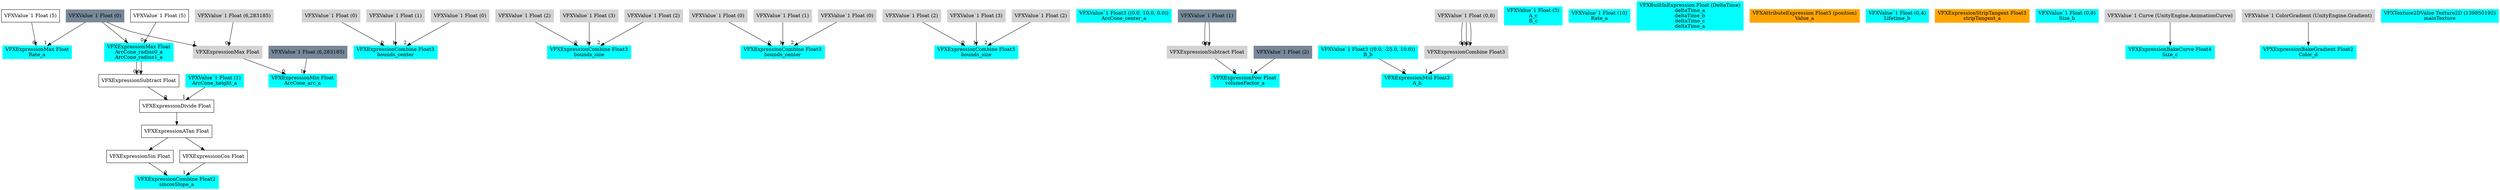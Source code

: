 digraph G {
node0 [shape="box" color="cyan" style="filled" label="VFXExpressionMax Float
Rate_a"]
node1 [shape="box" label="VFXValue`1 Float (5)"]
node2 [shape="box" color="lightslategray" style="filled" label="VFXValue`1 Float (0)"]
node3 [shape="box" color="cyan" style="filled" label="VFXExpressionCombine Float3
bounds_center"]
node4 [shape="box" color="lightgray" style="filled" label="VFXValue`1 Float (0)"]
node5 [shape="box" color="lightgray" style="filled" label="VFXValue`1 Float (1)"]
node6 [shape="box" color="lightgray" style="filled" label="VFXValue`1 Float (0)"]
node7 [shape="box" color="cyan" style="filled" label="VFXExpressionCombine Float3
bounds_size"]
node8 [shape="box" color="lightgray" style="filled" label="VFXValue`1 Float (2)"]
node9 [shape="box" color="lightgray" style="filled" label="VFXValue`1 Float (3)"]
node10 [shape="box" color="lightgray" style="filled" label="VFXValue`1 Float (2)"]
node11 [shape="box" color="cyan" style="filled" label="VFXExpressionCombine Float3
bounds_center"]
node12 [shape="box" color="lightgray" style="filled" label="VFXValue`1 Float (0)"]
node13 [shape="box" color="lightgray" style="filled" label="VFXValue`1 Float (1)"]
node14 [shape="box" color="lightgray" style="filled" label="VFXValue`1 Float (0)"]
node15 [shape="box" color="cyan" style="filled" label="VFXExpressionCombine Float3
bounds_size"]
node16 [shape="box" color="lightgray" style="filled" label="VFXValue`1 Float (2)"]
node17 [shape="box" color="lightgray" style="filled" label="VFXValue`1 Float (3)"]
node18 [shape="box" color="lightgray" style="filled" label="VFXValue`1 Float (2)"]
node19 [shape="box" color="cyan" style="filled" label="VFXValue`1 Float3 ((0.0, 10.0, 0.0))
ArcCone_center_a"]
node20 [shape="box" color="cyan" style="filled" label="VFXExpressionMax Float
ArcCone_radius0_a
ArcCone_radius1_a"]
node21 [shape="box" label="VFXValue`1 Float (5)"]
node22 [shape="box" color="cyan" style="filled" label="VFXValue`1 Float (1)
ArcCone_height_a"]
node23 [shape="box" color="cyan" style="filled" label="VFXExpressionMin Float
ArcCone_arc_a"]
node24 [shape="box" color="lightgray" style="filled" label="VFXExpressionMax Float"]
node25 [shape="box" color="lightgray" style="filled" label="VFXValue`1 Float (6,283185)"]
node26 [shape="box" color="lightslategray" style="filled" label="VFXValue`1 Float (6,283185)"]
node27 [shape="box" color="cyan" style="filled" label="VFXExpressionPow Float
volumeFactor_a"]
node28 [shape="box" color="lightgray" style="filled" label="VFXExpressionSubtract Float"]
node29 [shape="box" color="lightslategray" style="filled" label="VFXValue`1 Float (1)"]
node30 [shape="box" color="lightslategray" style="filled" label="VFXValue`1 Float (2)"]
node31 [shape="box" color="cyan" style="filled" label="VFXExpressionCombine Float2
sincosSlope_a"]
node32 [shape="box" label="VFXExpressionSin Float"]
node33 [shape="box" label="VFXExpressionATan Float"]
node34 [shape="box" label="VFXExpressionDivide Float"]
node35 [shape="box" label="VFXExpressionSubtract Float"]
node36 [shape="box" label="VFXExpressionCos Float"]
node37 [shape="box" color="cyan" style="filled" label="VFXExpressionMul Float3
A_b"]
node38 [shape="box" color="cyan" style="filled" label="VFXValue`1 Float3 ((0.0, -25.0, 10.0))
B_b"]
node39 [shape="box" color="lightgray" style="filled" label="VFXExpressionCombine Float3"]
node40 [shape="box" color="lightgray" style="filled" label="VFXValue`1 Float (0,8)"]
node41 [shape="box" color="cyan" style="filled" label="VFXValue`1 Float (3)
A_c
B_c"]
node42 [shape="box" color="cyan" style="filled" label="VFXValue`1 Float (10)
Rate_a"]
node43 [shape="box" color="cyan" style="filled" label="VFXBuiltInExpression Float (DeltaTime)
deltaTime_a
deltaTime_b
deltaTime_c
deltaTime_a"]
node44 [shape="box" color="orange" style="filled" label="VFXAttributeExpression Float3 (position)
Value_a"]
node45 [shape="box" color="cyan" style="filled" label="VFXValue`1 Float (0,4)
Lifetime_b"]
node46 [shape="box" color="orange" style="filled" label="VFXExpressionStripTangent Float3
stripTangent_a"]
node47 [shape="box" color="cyan" style="filled" label="VFXValue`1 Float (0,8)
Size_b"]
node48 [shape="box" color="cyan" style="filled" label="VFXExpressionBakeCurve Float4
Size_c"]
node49 [shape="box" color="lightgray" style="filled" label="VFXValue`1 Curve (UnityEngine.AnimationCurve)"]
node50 [shape="box" color="cyan" style="filled" label="VFXExpressionBakeGradient Float2
Color_d"]
node51 [shape="box" color="lightgray" style="filled" label="VFXValue`1 ColorGradient (UnityEngine.Gradient)"]
node52 [shape="box" color="cyan" style="filled" label="VFXTexture2DValue Texture2D (139850192)
mainTexture"]
node1 -> node0 [headlabel="0"]
node2 -> node0 [headlabel="1"]
node4 -> node3 [headlabel="0"]
node5 -> node3 [headlabel="1"]
node6 -> node3 [headlabel="2"]
node8 -> node7 [headlabel="0"]
node9 -> node7 [headlabel="1"]
node10 -> node7 [headlabel="2"]
node12 -> node11 [headlabel="0"]
node13 -> node11 [headlabel="1"]
node14 -> node11 [headlabel="2"]
node16 -> node15 [headlabel="0"]
node17 -> node15 [headlabel="1"]
node18 -> node15 [headlabel="2"]
node21 -> node20 [headlabel="0"]
node2 -> node20 [headlabel="1"]
node24 -> node23 [headlabel="0"]
node26 -> node23 [headlabel="1"]
node25 -> node24 [headlabel="0"]
node2 -> node24 [headlabel="1"]
node28 -> node27 [headlabel="0"]
node30 -> node27 [headlabel="1"]
node29 -> node28 [headlabel="0"]
node29 -> node28 [headlabel="1"]
node32 -> node31 [headlabel="0"]
node36 -> node31 [headlabel="1"]
node33 -> node32 
node34 -> node33 
node35 -> node34 [headlabel="0"]
node22 -> node34 [headlabel="1"]
node20 -> node35 [headlabel="0"]
node20 -> node35 [headlabel="1"]
node33 -> node36 
node38 -> node37 [headlabel="0"]
node39 -> node37 [headlabel="1"]
node40 -> node39 [headlabel="0"]
node40 -> node39 [headlabel="1"]
node40 -> node39 [headlabel="2"]
node49 -> node48 
node51 -> node50 
}
